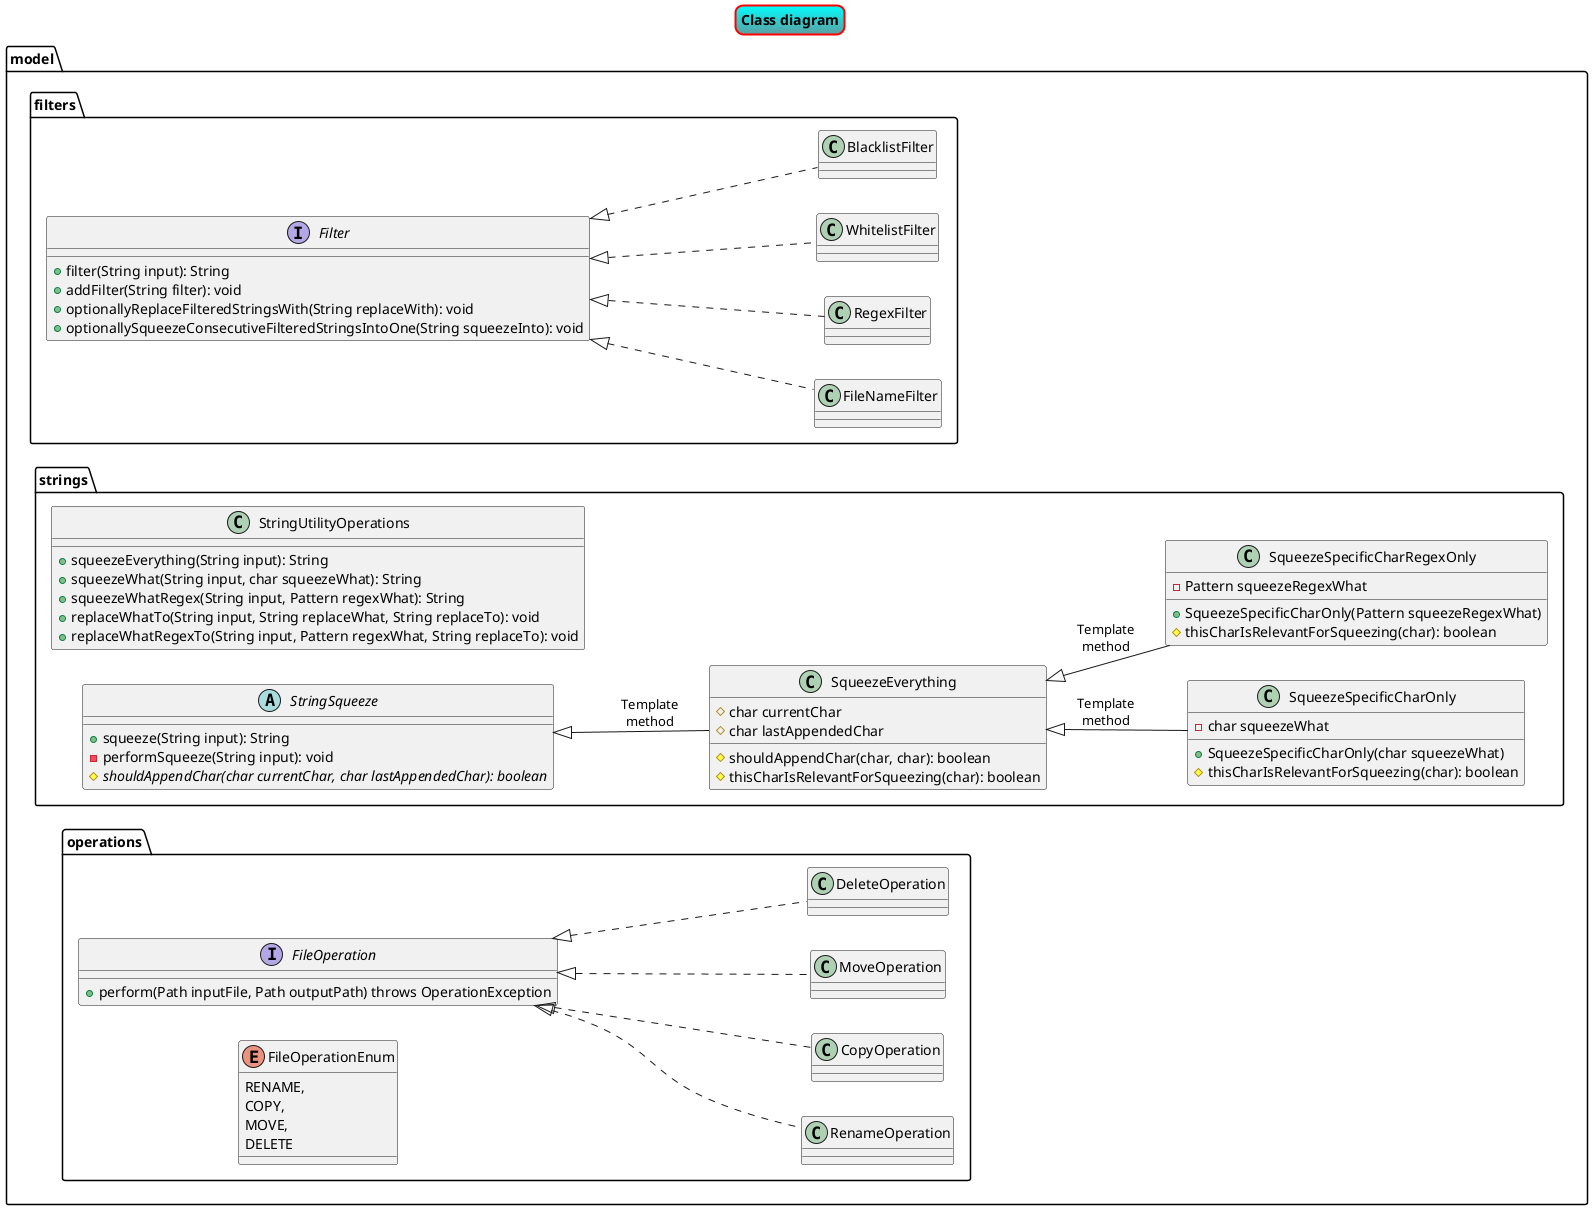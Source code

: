@startuml
left to right direction

skinparam titleBorderRoundCorner 15
skinparam titleBorderThickness 2
skinparam titleBorderColor red
skinparam titleBackgroundColor Aqua-CadetBlue

title Class diagram



package model.filters {

interface Filter {
    +filter(String input): String
    +addFilter(String filter): void
    +optionallyReplaceFilteredStringsWith(String replaceWith): void
    +optionallySqueezeConsecutiveFilteredStringsIntoOne(String squeezeInto): void
}

class FileNameFilter implements Filter
class RegexFilter implements Filter
class WhitelistFilter implements Filter
class BlacklistFilter implements Filter
}

package model.strings {
    class StringUtilityOperations {
        +squeezeEverything(String input): String
        +squeezeWhat(String input, char squeezeWhat): String
        +squeezeWhatRegex(String input, Pattern regexWhat): String
        +replaceWhatTo(String input, String replaceWhat, String replaceTo): void
        +replaceWhatRegexTo(String input, Pattern regexWhat, String replaceTo): void
    }

    abstract class StringSqueeze {
        +squeeze(String input): String
        -performSqueeze(String input): void
        #{abstract}shouldAppendChar(char currentChar, char lastAppendedChar): boolean
    }

    class SqueezeEverything {
        #char currentChar
        #char lastAppendedChar

        #shouldAppendChar(char, char): boolean
        #thisCharIsRelevantForSqueezing(char): boolean
    }

    class SqueezeSpecificCharOnly {
        -char squeezeWhat
        +SqueezeSpecificCharOnly(char squeezeWhat)
        #thisCharIsRelevantForSqueezing(char): boolean
    }

    class SqueezeSpecificCharRegexOnly {
        -Pattern squeezeRegexWhat
        +SqueezeSpecificCharOnly(Pattern squeezeRegexWhat)
        #thisCharIsRelevantForSqueezing(char): boolean
    }

    StringSqueeze <|-- SqueezeEverything : Template\nmethod
    SqueezeEverything <|-- SqueezeSpecificCharOnly : Template\nmethod
    SqueezeEverything <|-- SqueezeSpecificCharRegexOnly : Template\nmethod


}

package model.operations {

interface FileOperation {
    +perform(Path inputFile, Path outputPath) throws OperationException
}

enum FileOperationEnum {
    RENAME,
    COPY,
    MOVE,
    DELETE
}

class RenameOperation implements FileOperation
class CopyOperation implements FileOperation
class MoveOperation implements FileOperation
class DeleteOperation implements FileOperation

}

@enduml
